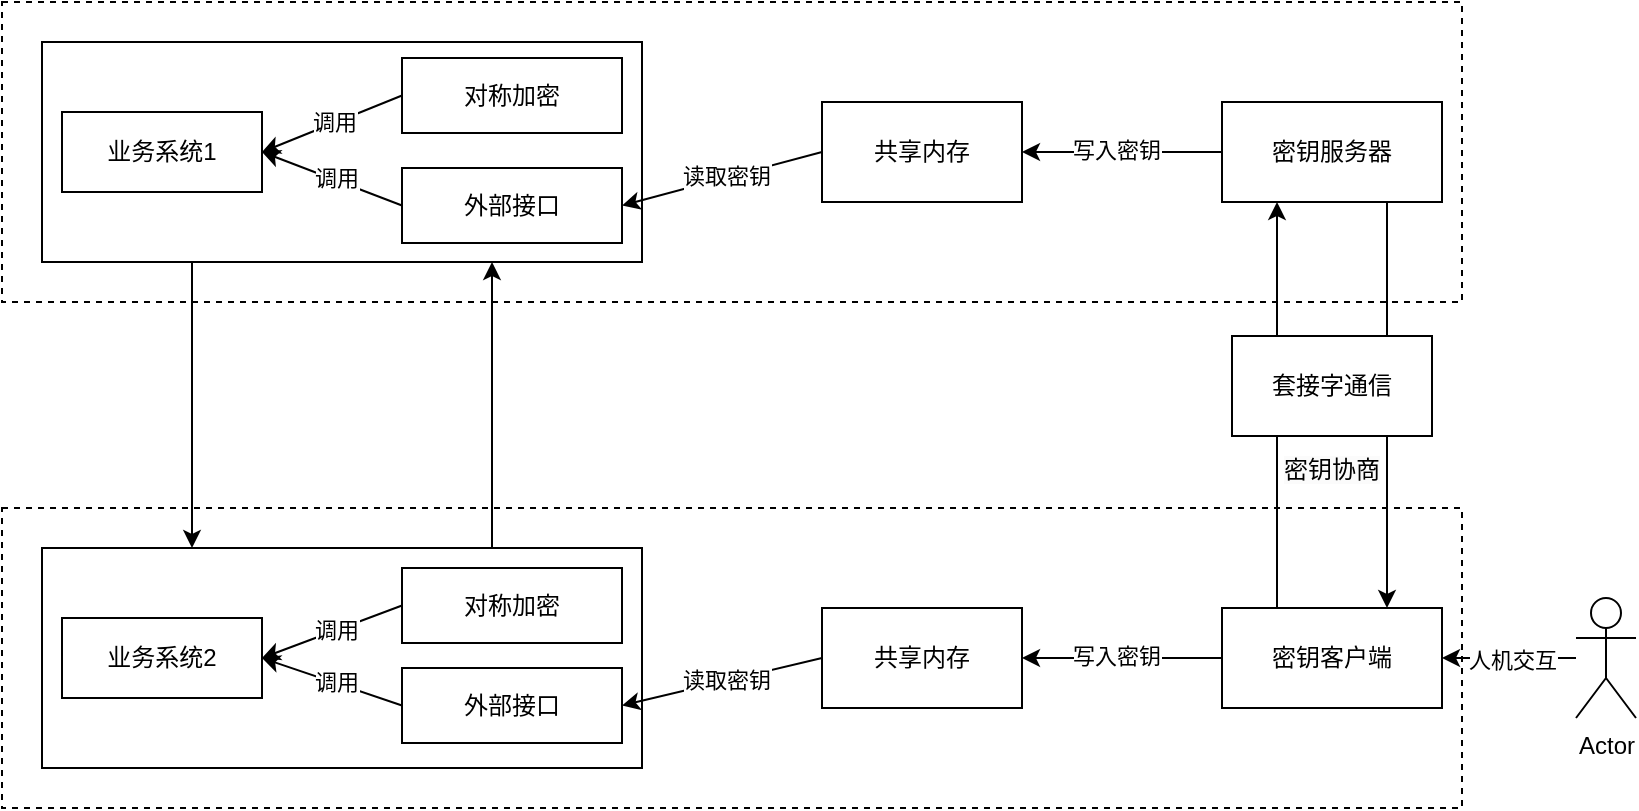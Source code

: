 <mxfile version="24.4.4" type="github">
  <diagram name="第 1 页" id="r63ObCo9PnT3-7kkZjKU">
    <mxGraphModel dx="1042" dy="617" grid="1" gridSize="10" guides="1" tooltips="1" connect="1" arrows="1" fold="1" page="1" pageScale="1" pageWidth="1169" pageHeight="827" math="0" shadow="0">
      <root>
        <mxCell id="0" />
        <mxCell id="1" parent="0" />
        <mxCell id="1qQCzIiOtF6mKds18MhX-6" value="" style="rounded=0;whiteSpace=wrap;html=1;fillColor=none;dashed=1;" parent="1" vertex="1">
          <mxGeometry x="40" y="367" width="730" height="150" as="geometry" />
        </mxCell>
        <mxCell id="1qQCzIiOtF6mKds18MhX-32" style="edgeStyle=orthogonalEdgeStyle;rounded=0;orthogonalLoop=1;jettySize=auto;html=1;exitX=0.25;exitY=1;exitDx=0;exitDy=0;entryX=0.25;entryY=0;entryDx=0;entryDy=0;" parent="1" source="1qQCzIiOtF6mKds18MhX-1" target="1qQCzIiOtF6mKds18MhX-15" edge="1">
          <mxGeometry relative="1" as="geometry" />
        </mxCell>
        <mxCell id="1qQCzIiOtF6mKds18MhX-1" value="" style="rounded=0;whiteSpace=wrap;html=1;" parent="1" vertex="1">
          <mxGeometry x="60" y="387" width="300" height="110" as="geometry" />
        </mxCell>
        <mxCell id="1qQCzIiOtF6mKds18MhX-2" value="业务系统1" style="rounded=0;whiteSpace=wrap;html=1;" parent="1" vertex="1">
          <mxGeometry x="70" y="422" width="100" height="40" as="geometry" />
        </mxCell>
        <mxCell id="1qQCzIiOtF6mKds18MhX-3" value="外部接口" style="rounded=0;whiteSpace=wrap;html=1;" parent="1" vertex="1">
          <mxGeometry x="240" y="450" width="110" height="37.5" as="geometry" />
        </mxCell>
        <mxCell id="1qQCzIiOtF6mKds18MhX-4" value="" style="endArrow=classic;html=1;rounded=0;entryX=1;entryY=0.5;entryDx=0;entryDy=0;exitX=0;exitY=0.5;exitDx=0;exitDy=0;" parent="1" source="1qQCzIiOtF6mKds18MhX-3" target="1qQCzIiOtF6mKds18MhX-2" edge="1">
          <mxGeometry width="50" height="50" relative="1" as="geometry">
            <mxPoint x="390" y="577" as="sourcePoint" />
            <mxPoint x="220" y="567" as="targetPoint" />
          </mxGeometry>
        </mxCell>
        <mxCell id="1qQCzIiOtF6mKds18MhX-5" value="调用" style="edgeLabel;html=1;align=center;verticalAlign=middle;resizable=0;points=[];" parent="1qQCzIiOtF6mKds18MhX-4" vertex="1" connectable="0">
          <mxGeometry x="-0.051" y="-1" relative="1" as="geometry">
            <mxPoint as="offset" />
          </mxGeometry>
        </mxCell>
        <mxCell id="1qQCzIiOtF6mKds18MhX-7" value="共享内存" style="rounded=0;whiteSpace=wrap;html=1;" parent="1" vertex="1">
          <mxGeometry x="450" y="417" width="100" height="50" as="geometry" />
        </mxCell>
        <mxCell id="1qQCzIiOtF6mKds18MhX-8" value="" style="endArrow=classic;html=1;rounded=0;entryX=1;entryY=0.5;entryDx=0;entryDy=0;exitX=0;exitY=0.5;exitDx=0;exitDy=0;" parent="1" source="1qQCzIiOtF6mKds18MhX-7" target="1qQCzIiOtF6mKds18MhX-3" edge="1">
          <mxGeometry width="50" height="50" relative="1" as="geometry">
            <mxPoint x="450" y="697" as="sourcePoint" />
            <mxPoint x="370" y="617" as="targetPoint" />
          </mxGeometry>
        </mxCell>
        <mxCell id="1qQCzIiOtF6mKds18MhX-9" value="读取密钥" style="edgeLabel;html=1;align=center;verticalAlign=middle;resizable=0;points=[];" parent="1qQCzIiOtF6mKds18MhX-8" vertex="1" connectable="0">
          <mxGeometry x="-0.04" y="-1" relative="1" as="geometry">
            <mxPoint as="offset" />
          </mxGeometry>
        </mxCell>
        <mxCell id="1qQCzIiOtF6mKds18MhX-27" style="edgeStyle=orthogonalEdgeStyle;rounded=0;orthogonalLoop=1;jettySize=auto;html=1;exitX=0.75;exitY=1;exitDx=0;exitDy=0;entryX=0.75;entryY=0;entryDx=0;entryDy=0;" parent="1" source="1qQCzIiOtF6mKds18MhX-10" target="1qQCzIiOtF6mKds18MhX-23" edge="1">
          <mxGeometry relative="1" as="geometry" />
        </mxCell>
        <mxCell id="1qQCzIiOtF6mKds18MhX-10" value="密钥服务器" style="rounded=0;whiteSpace=wrap;html=1;" parent="1" vertex="1">
          <mxGeometry x="650" y="417" width="110" height="50" as="geometry" />
        </mxCell>
        <mxCell id="1qQCzIiOtF6mKds18MhX-11" value="" style="endArrow=classic;html=1;rounded=0;entryX=1;entryY=0.5;entryDx=0;entryDy=0;exitX=0;exitY=0.5;exitDx=0;exitDy=0;" parent="1" source="1qQCzIiOtF6mKds18MhX-10" target="1qQCzIiOtF6mKds18MhX-7" edge="1">
          <mxGeometry width="50" height="50" relative="1" as="geometry">
            <mxPoint x="390" y="577" as="sourcePoint" />
            <mxPoint x="440" y="527" as="targetPoint" />
          </mxGeometry>
        </mxCell>
        <mxCell id="1qQCzIiOtF6mKds18MhX-12" value="写入密钥" style="edgeLabel;html=1;align=center;verticalAlign=middle;resizable=0;points=[];" parent="1qQCzIiOtF6mKds18MhX-11" vertex="1" connectable="0">
          <mxGeometry x="0.071" y="-1" relative="1" as="geometry">
            <mxPoint as="offset" />
          </mxGeometry>
        </mxCell>
        <mxCell id="1qQCzIiOtF6mKds18MhX-14" value="" style="rounded=0;whiteSpace=wrap;html=1;fillColor=none;dashed=1;" parent="1" vertex="1">
          <mxGeometry x="40" y="620" width="730" height="150" as="geometry" />
        </mxCell>
        <mxCell id="1qQCzIiOtF6mKds18MhX-33" style="edgeStyle=orthogonalEdgeStyle;rounded=0;orthogonalLoop=1;jettySize=auto;html=1;exitX=0.75;exitY=0;exitDx=0;exitDy=0;entryX=0.75;entryY=1;entryDx=0;entryDy=0;" parent="1" source="1qQCzIiOtF6mKds18MhX-15" target="1qQCzIiOtF6mKds18MhX-1" edge="1">
          <mxGeometry relative="1" as="geometry" />
        </mxCell>
        <mxCell id="1qQCzIiOtF6mKds18MhX-15" value="" style="rounded=0;whiteSpace=wrap;html=1;" parent="1" vertex="1">
          <mxGeometry x="60" y="640" width="300" height="110" as="geometry" />
        </mxCell>
        <mxCell id="1qQCzIiOtF6mKds18MhX-16" value="业务系统2" style="rounded=0;whiteSpace=wrap;html=1;" parent="1" vertex="1">
          <mxGeometry x="70" y="675" width="100" height="40" as="geometry" />
        </mxCell>
        <mxCell id="1qQCzIiOtF6mKds18MhX-17" value="外部接口" style="rounded=0;whiteSpace=wrap;html=1;" parent="1" vertex="1">
          <mxGeometry x="240" y="700" width="110" height="37.5" as="geometry" />
        </mxCell>
        <mxCell id="1qQCzIiOtF6mKds18MhX-18" value="" style="endArrow=classic;html=1;rounded=0;entryX=1;entryY=0.5;entryDx=0;entryDy=0;exitX=0;exitY=0.5;exitDx=0;exitDy=0;" parent="1" source="1qQCzIiOtF6mKds18MhX-17" target="1qQCzIiOtF6mKds18MhX-16" edge="1">
          <mxGeometry width="50" height="50" relative="1" as="geometry">
            <mxPoint x="390" y="830" as="sourcePoint" />
            <mxPoint x="220" y="820" as="targetPoint" />
          </mxGeometry>
        </mxCell>
        <mxCell id="1qQCzIiOtF6mKds18MhX-19" value="调用" style="edgeLabel;html=1;align=center;verticalAlign=middle;resizable=0;points=[];" parent="1qQCzIiOtF6mKds18MhX-18" vertex="1" connectable="0">
          <mxGeometry x="-0.051" y="-1" relative="1" as="geometry">
            <mxPoint as="offset" />
          </mxGeometry>
        </mxCell>
        <mxCell id="1qQCzIiOtF6mKds18MhX-20" value="共享内存" style="rounded=0;whiteSpace=wrap;html=1;" parent="1" vertex="1">
          <mxGeometry x="450" y="670" width="100" height="50" as="geometry" />
        </mxCell>
        <mxCell id="1qQCzIiOtF6mKds18MhX-21" value="" style="endArrow=classic;html=1;rounded=0;entryX=1;entryY=0.5;entryDx=0;entryDy=0;exitX=0;exitY=0.5;exitDx=0;exitDy=0;" parent="1" source="1qQCzIiOtF6mKds18MhX-20" target="1qQCzIiOtF6mKds18MhX-17" edge="1">
          <mxGeometry width="50" height="50" relative="1" as="geometry">
            <mxPoint x="450" y="950" as="sourcePoint" />
            <mxPoint x="370" y="870" as="targetPoint" />
          </mxGeometry>
        </mxCell>
        <mxCell id="1qQCzIiOtF6mKds18MhX-22" value="读取密钥" style="edgeLabel;html=1;align=center;verticalAlign=middle;resizable=0;points=[];" parent="1qQCzIiOtF6mKds18MhX-21" vertex="1" connectable="0">
          <mxGeometry x="-0.04" y="-1" relative="1" as="geometry">
            <mxPoint as="offset" />
          </mxGeometry>
        </mxCell>
        <mxCell id="1qQCzIiOtF6mKds18MhX-26" style="edgeStyle=orthogonalEdgeStyle;rounded=0;orthogonalLoop=1;jettySize=auto;html=1;exitX=0.25;exitY=0;exitDx=0;exitDy=0;entryX=0.25;entryY=1;entryDx=0;entryDy=0;" parent="1" source="1qQCzIiOtF6mKds18MhX-23" target="1qQCzIiOtF6mKds18MhX-10" edge="1">
          <mxGeometry relative="1" as="geometry" />
        </mxCell>
        <mxCell id="1qQCzIiOtF6mKds18MhX-23" value="密钥客户端" style="rounded=0;whiteSpace=wrap;html=1;" parent="1" vertex="1">
          <mxGeometry x="650" y="670" width="110" height="50" as="geometry" />
        </mxCell>
        <mxCell id="1qQCzIiOtF6mKds18MhX-24" value="" style="endArrow=classic;html=1;rounded=0;entryX=1;entryY=0.5;entryDx=0;entryDy=0;exitX=0;exitY=0.5;exitDx=0;exitDy=0;" parent="1" source="1qQCzIiOtF6mKds18MhX-23" target="1qQCzIiOtF6mKds18MhX-20" edge="1">
          <mxGeometry width="50" height="50" relative="1" as="geometry">
            <mxPoint x="390" y="830" as="sourcePoint" />
            <mxPoint x="440" y="780" as="targetPoint" />
          </mxGeometry>
        </mxCell>
        <mxCell id="1qQCzIiOtF6mKds18MhX-25" value="写入密钥" style="edgeLabel;html=1;align=center;verticalAlign=middle;resizable=0;points=[];" parent="1qQCzIiOtF6mKds18MhX-24" vertex="1" connectable="0">
          <mxGeometry x="0.071" y="-1" relative="1" as="geometry">
            <mxPoint as="offset" />
          </mxGeometry>
        </mxCell>
        <mxCell id="1qQCzIiOtF6mKds18MhX-28" value="&lt;span style=&quot;color: rgb(0, 0, 0); font-family: Helvetica; font-size: 12px; font-style: normal; font-variant-ligatures: normal; font-variant-caps: normal; font-weight: 400; letter-spacing: normal; orphans: 2; text-indent: 0px; text-transform: none; widows: 2; word-spacing: 0px; -webkit-text-stroke-width: 0px; white-space: normal; background-color: rgb(251, 251, 251); text-decoration-thickness: initial; text-decoration-style: initial; text-decoration-color: initial; float: none; display: inline !important;&quot;&gt;密钥协商&lt;/span&gt;" style="text;whiteSpace=wrap;html=1;align=center;" parent="1" vertex="1">
          <mxGeometry x="675" y="587" width="60" height="25" as="geometry" />
        </mxCell>
        <mxCell id="1qQCzIiOtF6mKds18MhX-30" style="edgeStyle=orthogonalEdgeStyle;rounded=0;orthogonalLoop=1;jettySize=auto;html=1;" parent="1" source="1qQCzIiOtF6mKds18MhX-29" target="1qQCzIiOtF6mKds18MhX-23" edge="1">
          <mxGeometry relative="1" as="geometry" />
        </mxCell>
        <mxCell id="1qQCzIiOtF6mKds18MhX-31" value="人机交互" style="edgeLabel;html=1;align=center;verticalAlign=middle;resizable=0;points=[];" parent="1qQCzIiOtF6mKds18MhX-30" vertex="1" connectable="0">
          <mxGeometry x="-0.033" y="1" relative="1" as="geometry">
            <mxPoint as="offset" />
          </mxGeometry>
        </mxCell>
        <mxCell id="1qQCzIiOtF6mKds18MhX-29" value="Actor" style="shape=umlActor;verticalLabelPosition=bottom;verticalAlign=top;html=1;outlineConnect=0;" parent="1" vertex="1">
          <mxGeometry x="827" y="665" width="30" height="60" as="geometry" />
        </mxCell>
        <mxCell id="jv8DQ6ZUYtBS6yC6yyxt-1" value="套接字通信" style="rounded=0;whiteSpace=wrap;html=1;" vertex="1" parent="1">
          <mxGeometry x="655" y="534" width="100" height="50" as="geometry" />
        </mxCell>
        <mxCell id="jv8DQ6ZUYtBS6yC6yyxt-6" value="" style="endArrow=classic;html=1;rounded=0;entryX=1;entryY=0.5;entryDx=0;entryDy=0;exitX=0;exitY=0.5;exitDx=0;exitDy=0;" edge="1" parent="1" source="jv8DQ6ZUYtBS6yC6yyxt-8" target="1qQCzIiOtF6mKds18MhX-2">
          <mxGeometry width="50" height="50" relative="1" as="geometry">
            <mxPoint x="245" y="398.25" as="sourcePoint" />
            <mxPoint x="180" y="452" as="targetPoint" />
          </mxGeometry>
        </mxCell>
        <mxCell id="jv8DQ6ZUYtBS6yC6yyxt-7" value="调用" style="edgeLabel;html=1;align=center;verticalAlign=middle;resizable=0;points=[];" vertex="1" connectable="0" parent="jv8DQ6ZUYtBS6yC6yyxt-6">
          <mxGeometry x="-0.051" y="-1" relative="1" as="geometry">
            <mxPoint as="offset" />
          </mxGeometry>
        </mxCell>
        <mxCell id="jv8DQ6ZUYtBS6yC6yyxt-8" value="对称加密" style="rounded=0;whiteSpace=wrap;html=1;" vertex="1" parent="1">
          <mxGeometry x="240" y="395" width="110" height="37.5" as="geometry" />
        </mxCell>
        <mxCell id="jv8DQ6ZUYtBS6yC6yyxt-9" value="" style="endArrow=classic;html=1;rounded=0;entryX=1;entryY=0.5;entryDx=0;entryDy=0;exitX=0;exitY=0.5;exitDx=0;exitDy=0;" edge="1" parent="1" source="jv8DQ6ZUYtBS6yC6yyxt-11" target="1qQCzIiOtF6mKds18MhX-16">
          <mxGeometry width="50" height="50" relative="1" as="geometry">
            <mxPoint x="245" y="632.5" as="sourcePoint" />
            <mxPoint x="170" y="676.25" as="targetPoint" />
          </mxGeometry>
        </mxCell>
        <mxCell id="jv8DQ6ZUYtBS6yC6yyxt-10" value="调用" style="edgeLabel;html=1;align=center;verticalAlign=middle;resizable=0;points=[];" vertex="1" connectable="0" parent="jv8DQ6ZUYtBS6yC6yyxt-9">
          <mxGeometry x="-0.051" y="-1" relative="1" as="geometry">
            <mxPoint as="offset" />
          </mxGeometry>
        </mxCell>
        <mxCell id="jv8DQ6ZUYtBS6yC6yyxt-11" value="对称加密" style="rounded=0;whiteSpace=wrap;html=1;" vertex="1" parent="1">
          <mxGeometry x="240" y="650" width="110" height="37.5" as="geometry" />
        </mxCell>
      </root>
    </mxGraphModel>
  </diagram>
</mxfile>

